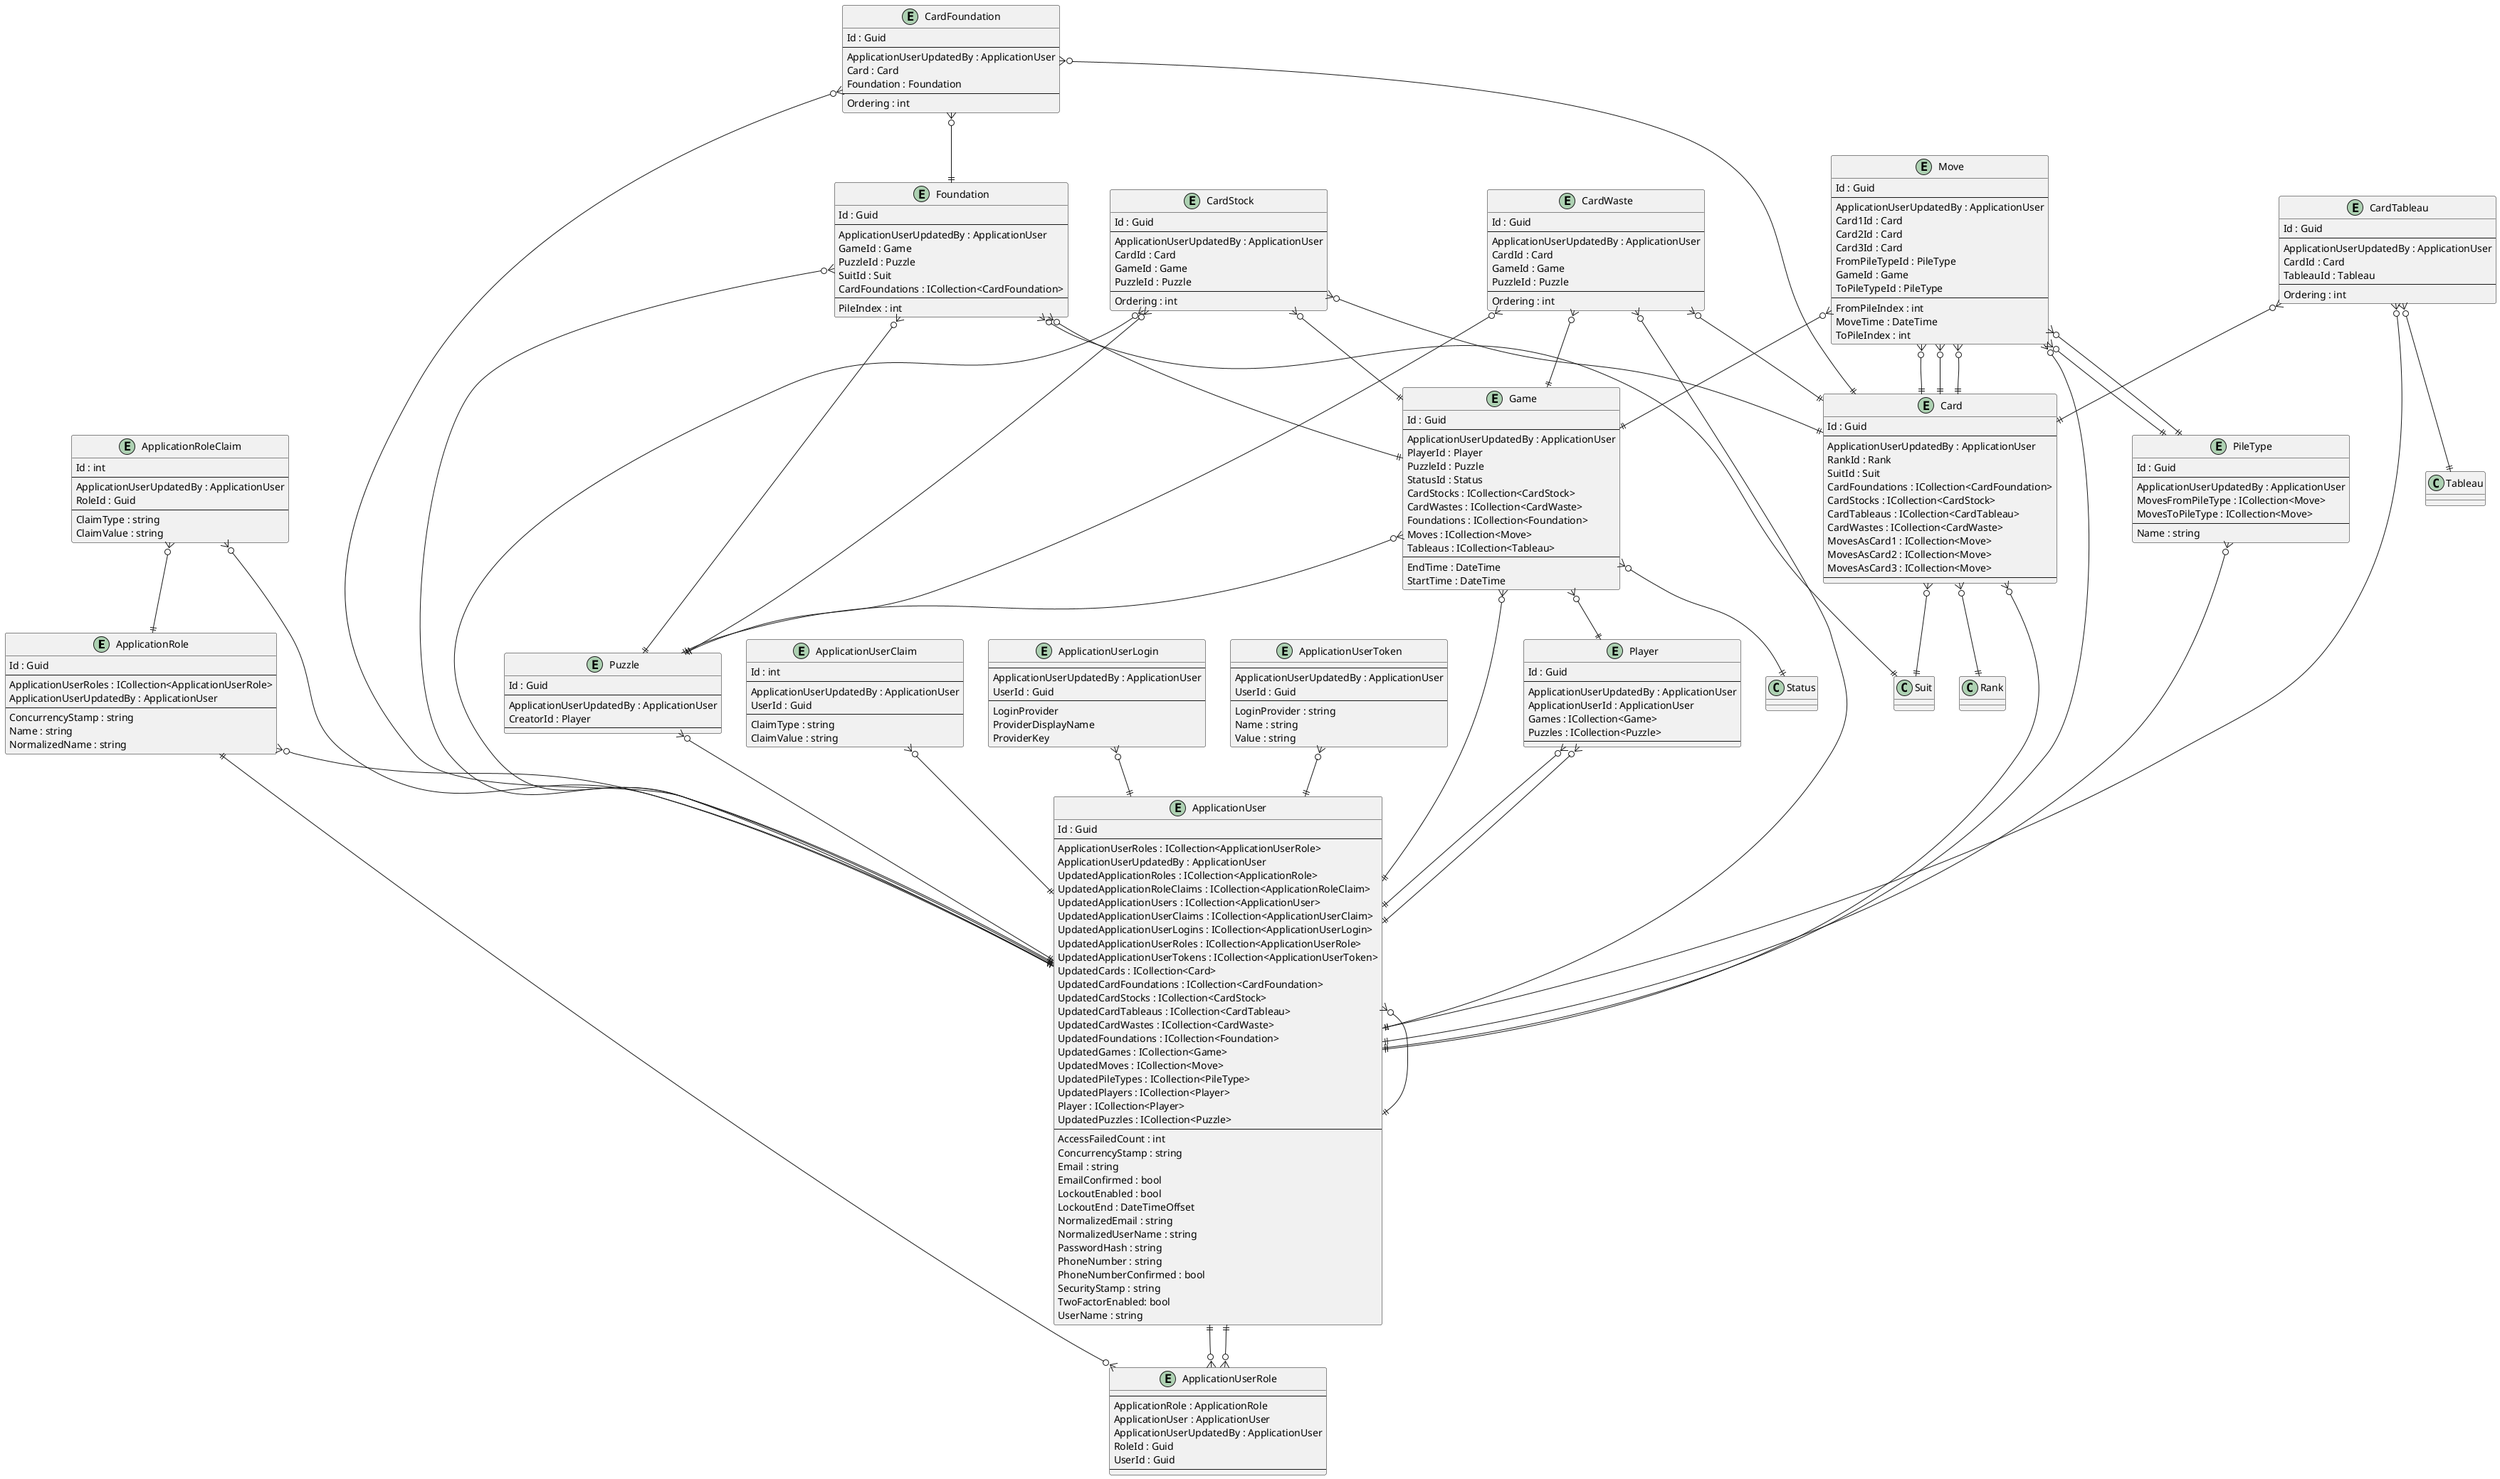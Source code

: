 @startuml

entity ApplicationRole {
    Id : Guid
    --
    ApplicationUserRoles : ICollection<ApplicationUserRole>
    ApplicationUserUpdatedBy : ApplicationUser
    --
    ConcurrencyStamp : string
    Name : string
    NormalizedName : string
}

entity ApplicationRoleClaim {
    Id : int
    --
    ApplicationUserUpdatedBy : ApplicationUser
    RoleId : Guid
    --
    ClaimType : string
    ClaimValue : string
}

entity ApplicationUser {
    Id : Guid
    --
    ApplicationUserRoles : ICollection<ApplicationUserRole>
    ApplicationUserUpdatedBy : ApplicationUser
    UpdatedApplicationRoles : ICollection<ApplicationRole>
    UpdatedApplicationRoleClaims : ICollection<ApplicationRoleClaim>
    UpdatedApplicationUsers : ICollection<ApplicationUser>
    UpdatedApplicationUserClaims : ICollection<ApplicationUserClaim>
    UpdatedApplicationUserLogins : ICollection<ApplicationUserLogin>
    UpdatedApplicationUserRoles : ICollection<ApplicationUserRole>
    UpdatedApplicationUserTokens : ICollection<ApplicationUserToken>
    UpdatedCards : ICollection<Card>
    UpdatedCardFoundations : ICollection<CardFoundation>
    UpdatedCardStocks : ICollection<CardStock>
    UpdatedCardTableaus : ICollection<CardTableau>
    UpdatedCardWastes : ICollection<CardWaste>
    UpdatedFoundations : ICollection<Foundation>
    UpdatedGames : ICollection<Game>
    UpdatedMoves : ICollection<Move>
    UpdatedPileTypes : ICollection<PileType>
    UpdatedPlayers : ICollection<Player>
    Player : ICollection<Player>
    UpdatedPuzzles : ICollection<Puzzle>
    ' ApplicationUserKeyCodePlaceholder
    --
    AccessFailedCount : int
    ConcurrencyStamp : string
    Email : string
    EmailConfirmed : bool
    LockoutEnabled : bool
    LockoutEnd : DateTimeOffset
    NormalizedEmail : string
    NormalizedUserName : string
    PasswordHash : string
    PhoneNumber : string
    PhoneNumberConfirmed : bool
    SecurityStamp : string
    TwoFactorEnabled: bool
    UserName : string
}

entity ApplicationUserClaim {
    Id : int
    --
    ApplicationUserUpdatedBy : ApplicationUser
    UserId : Guid
    --
    ClaimType : string
    ClaimValue : string
}

entity ApplicationUserLogin {
    --
    ApplicationUserUpdatedBy : ApplicationUser
    UserId : Guid
    --
    LoginProvider
    ProviderDisplayName
    ProviderKey
}

entity ApplicationUserRole {
    --
    ApplicationRole : ApplicationRole
    ApplicationUser : ApplicationUser
    ApplicationUserUpdatedBy : ApplicationUser
    RoleId : Guid
    UserId : Guid
    --
}

entity ApplicationUserToken {
    --
    ApplicationUserUpdatedBy : ApplicationUser
    UserId : Guid
    --
    LoginProvider : string
    Name : string
    Value : string
}

entity Card {
    Id : Guid
    --
    ApplicationUserUpdatedBy : ApplicationUser
    RankId : Rank
    SuitId : Suit
    CardFoundations : ICollection<CardFoundation>
    CardStocks : ICollection<CardStock>
    CardTableaus : ICollection<CardTableau>
    CardWastes : ICollection<CardWaste>
    MovesAsCard1 : ICollection<Move>
    MovesAsCard2 : ICollection<Move>
    MovesAsCard3 : ICollection<Move>
    ' CardKeyCodePlaceholder
    --
    ' CardPropertyCodePlaceholder
}

entity CardFoundation {
    Id : Guid
    --
    ApplicationUserUpdatedBy : ApplicationUser
    Card : Card
    Foundation : Foundation
    ' CardFoundationKeyCodePlaceholder
    --
    Ordering : int
    ' CardFoundationPropertyCodePlaceholder
}

entity CardStock {
    Id : Guid
    --
    ApplicationUserUpdatedBy : ApplicationUser
    CardId : Card
    GameId : Game
    PuzzleId : Puzzle
    ' CardStockKeyCodePlaceholder
    --
    Ordering : int
    ' CardStockPropertyCodePlaceholder
}

entity CardTableau {
    Id : Guid
    --
    ApplicationUserUpdatedBy : ApplicationUser
    CardId : Card
    TableauId : Tableau
    ' CardTableauKeyCodePlaceholder
    --
    Ordering : int
    ' CardTableauPropertyCodePlaceholder
}

entity CardWaste {
    Id : Guid
    --
    ApplicationUserUpdatedBy : ApplicationUser
    CardId : Card
    GameId : Game
    PuzzleId : Puzzle
    ' CardWasteKeyCodePlaceholder
    --
    Ordering : int
    ' CardWastePropertyCodePlaceholder
}

entity Foundation {
    Id : Guid
    --
    ApplicationUserUpdatedBy : ApplicationUser
    GameId : Game
    PuzzleId : Puzzle
    SuitId : Suit
    CardFoundations : ICollection<CardFoundation>
    ' FoundationKeyCodePlaceholder
    --
    PileIndex : int
    ' FoundationPropertyCodePlaceholder
}

entity Game {
    Id : Guid
    --
    ApplicationUserUpdatedBy : ApplicationUser
    PlayerId : Player
    PuzzleId : Puzzle
    StatusId : Status
    CardStocks : ICollection<CardStock>
    CardWastes : ICollection<CardWaste>
    Foundations : ICollection<Foundation>
    Moves : ICollection<Move>
    Tableaus : ICollection<Tableau>
    ' GameKeyCodePlaceholder
    --
    EndTime : DateTime
    StartTime : DateTime
    ' GamePropertyCodePlaceholder
}

entity Move {
    Id : Guid
    --
    ApplicationUserUpdatedBy : ApplicationUser
    Card1Id : Card
    Card2Id : Card
    Card3Id : Card
    FromPileTypeId : PileType
    GameId : Game
    ToPileTypeId : PileType
    ' MoveKeyCodePlaceholder
    --
    FromPileIndex : int
    MoveTime : DateTime
    ToPileIndex : int
    ' MovePropertyCodePlaceholder
}

entity PileType {
    Id : Guid
    --
    ApplicationUserUpdatedBy : ApplicationUser
    MovesFromPileType : ICollection<Move>
    MovesToPileType : ICollection<Move>
    ' PileTypeKeyCodePlaceholder
    --
    Name : string
    ' PileTypePropertyCodePlaceholder
}

entity Player {
    Id : Guid
    --
    ApplicationUserUpdatedBy : ApplicationUser
    ApplicationUserId : ApplicationUser
    Games : ICollection<Game>
    Puzzles : ICollection<Puzzle>
    ' PlayerKeyCodePlaceholder
    --
    ' PlayerPropertyCodePlaceholder
}

entity Puzzle {
    Id : Guid
    --
    ApplicationUserUpdatedBy : ApplicationUser
    CreatorId : Player
    ' PuzzleKeyCodePlaceholder
    --
    ' PuzzlePropertyCodePlaceholder
}

' EntityCodePlaceholder

ApplicationRole ||--o{ ApplicationUserRole
ApplicationRole }o--|| ApplicationUser
ApplicationRoleClaim }o--|| ApplicationRole
ApplicationRoleClaim }o--|| ApplicationUser
ApplicationUser }o--|| ApplicationUser
ApplicationUser ||--o{ ApplicationUserRole
ApplicationUserClaim }o--|| ApplicationUser
ApplicationUserLogin }o--|| ApplicationUser
ApplicationUserRole }o--|| ApplicationUser
ApplicationUserToken }o--|| ApplicationUser

Card }o--|| ApplicationUser
Card }o--|| Rank
Card }o--|| Suit
CardFoundation }o--|| ApplicationUser
CardFoundation }o--|| Card
CardFoundation }o--|| Foundation
CardStock }o--|| ApplicationUser
CardStock }o--|| Card
CardStock }o--|| Game
CardStock }o--|| Puzzle
CardTableau }o--|| ApplicationUser
CardTableau }o--|| Card
CardTableau }o--|| Tableau
CardWaste }o--|| ApplicationUser
CardWaste }o--|| Card
CardWaste }o--|| Game
CardWaste }o--|| Puzzle
Foundation }o--|| ApplicationUser
Foundation }o--|| Game
Foundation }o--|| Puzzle
Foundation }o--|| Suit
Game }o--|| ApplicationUser
Game }o--|| Player
Game }o--|| Puzzle
Game }o--|| Status
Move }o--|| ApplicationUser
Move }o--|| Card
Move }o--|| Card
Move }o--|| Card
Move }o--|| PileType
Move }o--|| Game
Move }o--|| PileType
PileType }o--|| ApplicationUser
Player }o--|| ApplicationUser
Player }o--|| ApplicationUser
Puzzle }o--|| ApplicationUser
' RelationshipCodePlaceholder

@enduml
